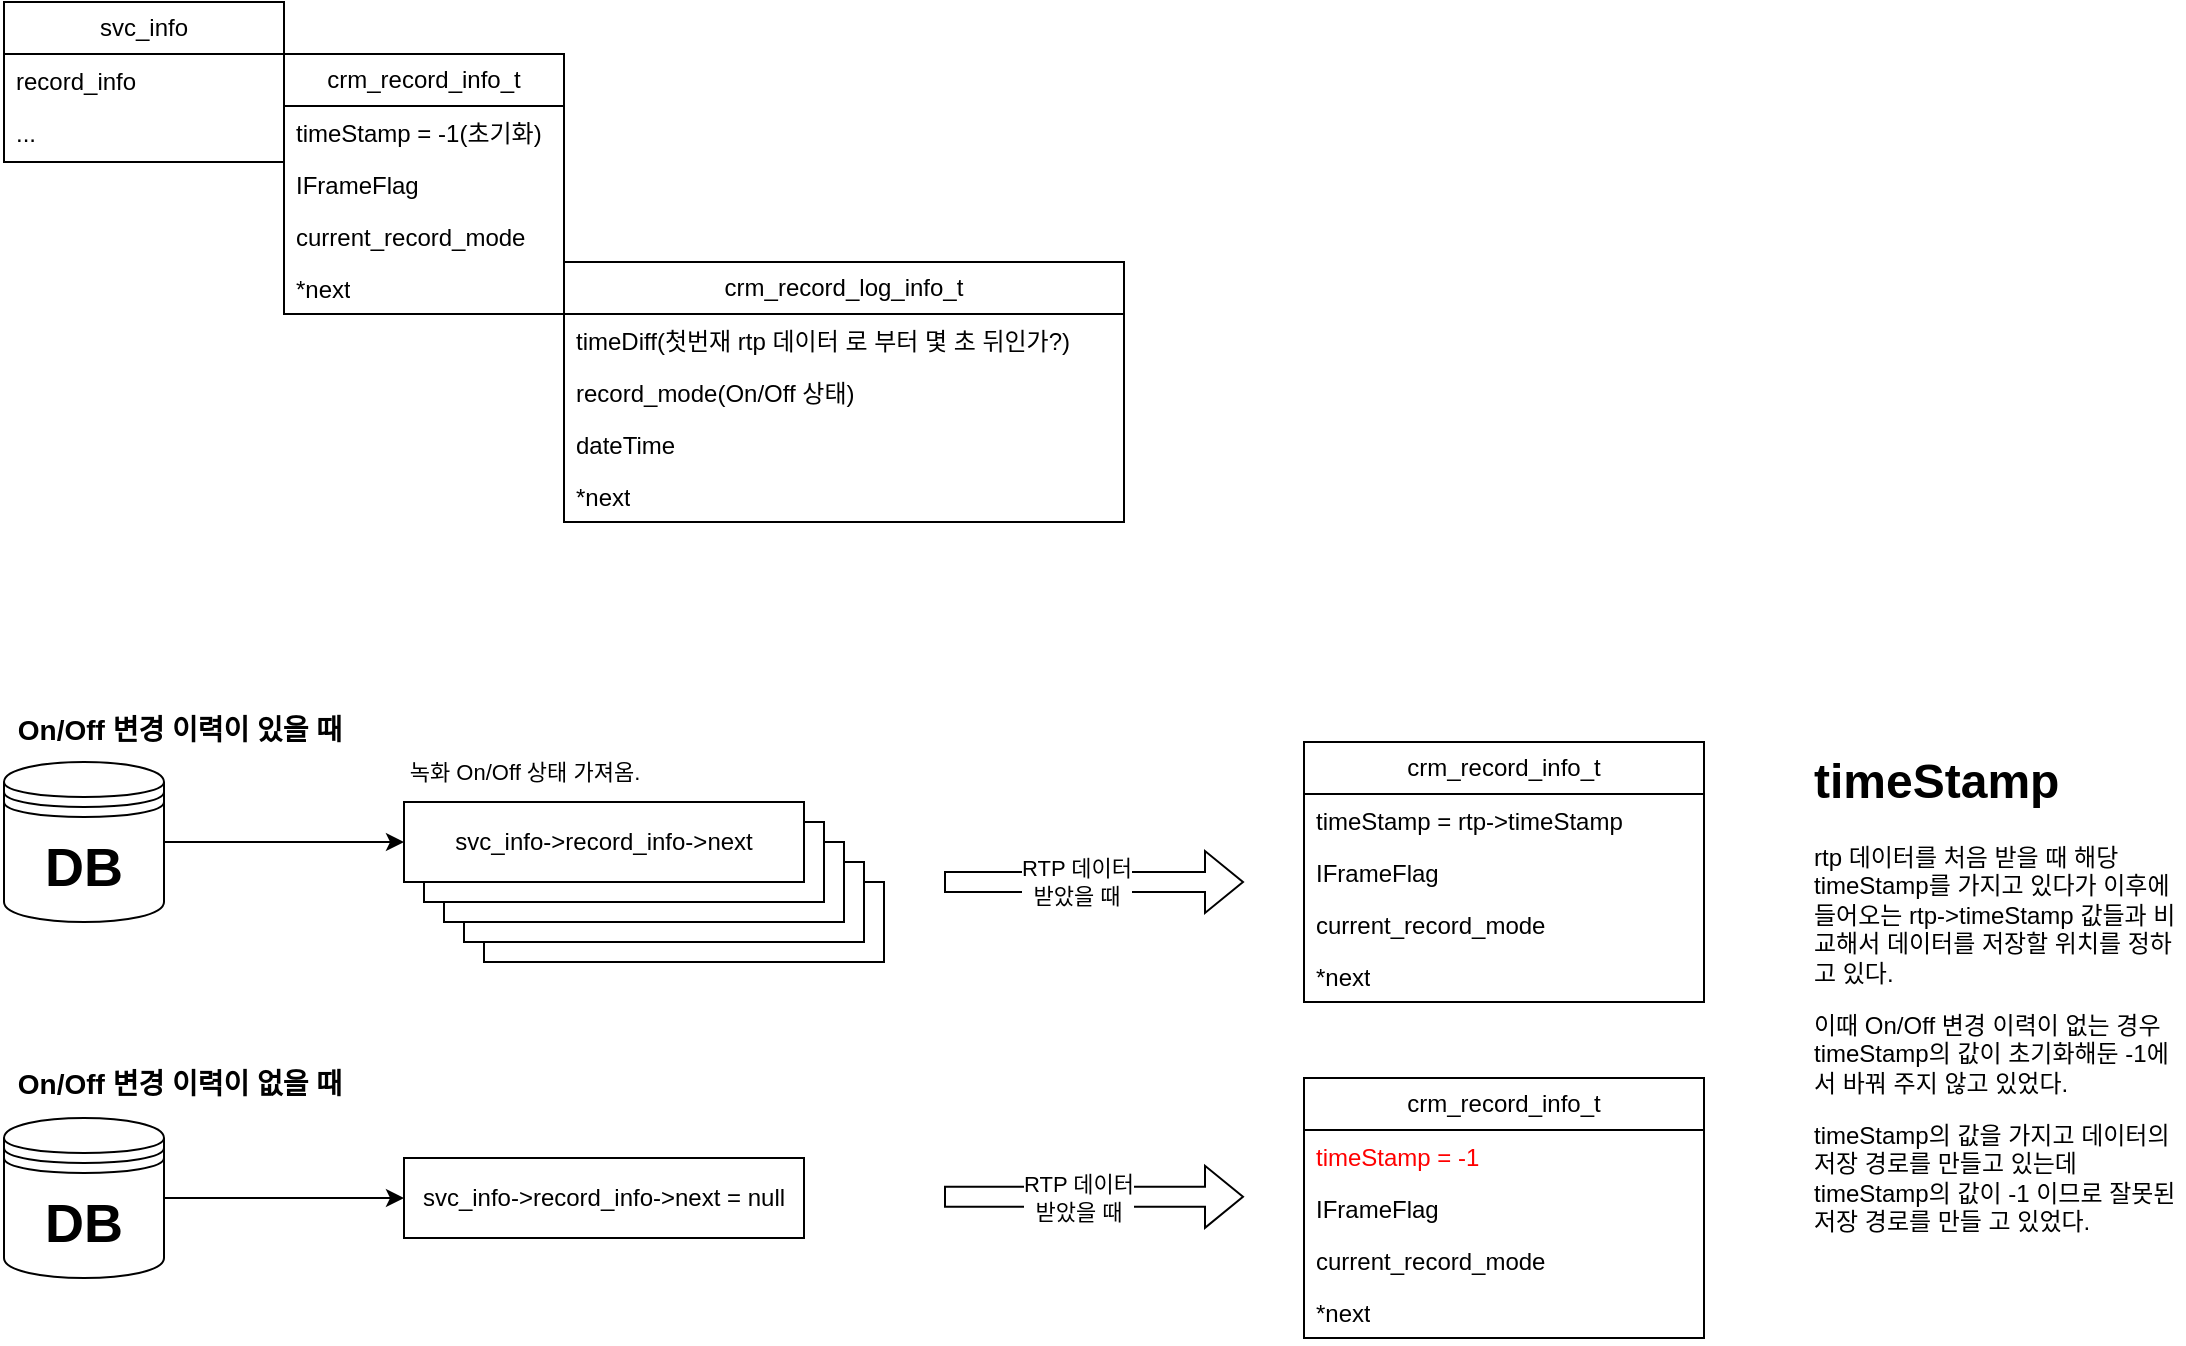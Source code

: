 <mxfile version="21.5.2" type="github">
  <diagram name="페이지-1" id="g0Sgt6GQTyfQukyjMtYc">
    <mxGraphModel dx="1500" dy="804" grid="0" gridSize="10" guides="1" tooltips="1" connect="1" arrows="1" fold="1" page="0" pageScale="1" pageWidth="827" pageHeight="1169" math="0" shadow="0">
      <root>
        <mxCell id="0" />
        <mxCell id="1" parent="0" />
        <mxCell id="zcpdw8l9qjruk5fF-nty-2" value="svc_info" style="swimlane;fontStyle=0;childLayout=stackLayout;horizontal=1;startSize=26;fillColor=none;horizontalStack=0;resizeParent=1;resizeParentMax=0;resizeLast=0;collapsible=1;marginBottom=0;whiteSpace=wrap;html=1;" vertex="1" parent="1">
          <mxGeometry x="40" y="40" width="140" height="80" as="geometry" />
        </mxCell>
        <mxCell id="zcpdw8l9qjruk5fF-nty-12" value="record_info" style="text;strokeColor=none;fillColor=none;align=left;verticalAlign=top;spacingLeft=4;spacingRight=4;overflow=hidden;rotatable=0;points=[[0,0.5],[1,0.5]];portConstraint=eastwest;whiteSpace=wrap;html=1;" vertex="1" parent="zcpdw8l9qjruk5fF-nty-2">
          <mxGeometry y="26" width="140" height="26" as="geometry" />
        </mxCell>
        <mxCell id="zcpdw8l9qjruk5fF-nty-4" value="..." style="text;strokeColor=none;fillColor=none;align=left;verticalAlign=top;spacingLeft=4;spacingRight=4;overflow=hidden;rotatable=0;points=[[0,0.5],[1,0.5]];portConstraint=eastwest;whiteSpace=wrap;html=1;" vertex="1" parent="zcpdw8l9qjruk5fF-nty-2">
          <mxGeometry y="52" width="140" height="28" as="geometry" />
        </mxCell>
        <mxCell id="zcpdw8l9qjruk5fF-nty-6" value="crm_record_info_t" style="swimlane;fontStyle=0;childLayout=stackLayout;horizontal=1;startSize=26;fillColor=none;horizontalStack=0;resizeParent=1;resizeParentMax=0;resizeLast=0;collapsible=1;marginBottom=0;whiteSpace=wrap;html=1;" vertex="1" parent="1">
          <mxGeometry x="180" y="66" width="140" height="130" as="geometry" />
        </mxCell>
        <mxCell id="zcpdw8l9qjruk5fF-nty-7" value="timeStamp = -1(초기화)" style="text;strokeColor=none;fillColor=none;align=left;verticalAlign=top;spacingLeft=4;spacingRight=4;overflow=hidden;rotatable=0;points=[[0,0.5],[1,0.5]];portConstraint=eastwest;whiteSpace=wrap;html=1;" vertex="1" parent="zcpdw8l9qjruk5fF-nty-6">
          <mxGeometry y="26" width="140" height="26" as="geometry" />
        </mxCell>
        <mxCell id="zcpdw8l9qjruk5fF-nty-8" value="IFrameFlag" style="text;strokeColor=none;fillColor=none;align=left;verticalAlign=top;spacingLeft=4;spacingRight=4;overflow=hidden;rotatable=0;points=[[0,0.5],[1,0.5]];portConstraint=eastwest;whiteSpace=wrap;html=1;" vertex="1" parent="zcpdw8l9qjruk5fF-nty-6">
          <mxGeometry y="52" width="140" height="26" as="geometry" />
        </mxCell>
        <mxCell id="zcpdw8l9qjruk5fF-nty-13" value="current_record_mode" style="text;strokeColor=none;fillColor=none;align=left;verticalAlign=top;spacingLeft=4;spacingRight=4;overflow=hidden;rotatable=0;points=[[0,0.5],[1,0.5]];portConstraint=eastwest;whiteSpace=wrap;html=1;" vertex="1" parent="zcpdw8l9qjruk5fF-nty-6">
          <mxGeometry y="78" width="140" height="26" as="geometry" />
        </mxCell>
        <mxCell id="zcpdw8l9qjruk5fF-nty-9" value="*next" style="text;strokeColor=none;fillColor=none;align=left;verticalAlign=top;spacingLeft=4;spacingRight=4;overflow=hidden;rotatable=0;points=[[0,0.5],[1,0.5]];portConstraint=eastwest;whiteSpace=wrap;html=1;" vertex="1" parent="zcpdw8l9qjruk5fF-nty-6">
          <mxGeometry y="104" width="140" height="26" as="geometry" />
        </mxCell>
        <mxCell id="zcpdw8l9qjruk5fF-nty-14" value="crm_record_log_info_t" style="swimlane;fontStyle=0;childLayout=stackLayout;horizontal=1;startSize=26;fillColor=none;horizontalStack=0;resizeParent=1;resizeParentMax=0;resizeLast=0;collapsible=1;marginBottom=0;whiteSpace=wrap;html=1;" vertex="1" parent="1">
          <mxGeometry x="320" y="170" width="280" height="130" as="geometry" />
        </mxCell>
        <mxCell id="zcpdw8l9qjruk5fF-nty-15" value="timeDiff(첫번재 rtp 데이터 로 부터 몇 초 뒤인가?)" style="text;strokeColor=none;fillColor=none;align=left;verticalAlign=top;spacingLeft=4;spacingRight=4;overflow=hidden;rotatable=0;points=[[0,0.5],[1,0.5]];portConstraint=eastwest;whiteSpace=wrap;html=1;" vertex="1" parent="zcpdw8l9qjruk5fF-nty-14">
          <mxGeometry y="26" width="280" height="26" as="geometry" />
        </mxCell>
        <mxCell id="zcpdw8l9qjruk5fF-nty-16" value="record_mode(On/Off 상태)" style="text;strokeColor=none;fillColor=none;align=left;verticalAlign=top;spacingLeft=4;spacingRight=4;overflow=hidden;rotatable=0;points=[[0,0.5],[1,0.5]];portConstraint=eastwest;whiteSpace=wrap;html=1;" vertex="1" parent="zcpdw8l9qjruk5fF-nty-14">
          <mxGeometry y="52" width="280" height="26" as="geometry" />
        </mxCell>
        <mxCell id="zcpdw8l9qjruk5fF-nty-17" value="dateTime" style="text;strokeColor=none;fillColor=none;align=left;verticalAlign=top;spacingLeft=4;spacingRight=4;overflow=hidden;rotatable=0;points=[[0,0.5],[1,0.5]];portConstraint=eastwest;whiteSpace=wrap;html=1;" vertex="1" parent="zcpdw8l9qjruk5fF-nty-14">
          <mxGeometry y="78" width="280" height="26" as="geometry" />
        </mxCell>
        <mxCell id="zcpdw8l9qjruk5fF-nty-18" value="*next" style="text;strokeColor=none;fillColor=none;align=left;verticalAlign=top;spacingLeft=4;spacingRight=4;overflow=hidden;rotatable=0;points=[[0,0.5],[1,0.5]];portConstraint=eastwest;whiteSpace=wrap;html=1;" vertex="1" parent="zcpdw8l9qjruk5fF-nty-14">
          <mxGeometry y="104" width="280" height="26" as="geometry" />
        </mxCell>
        <mxCell id="zcpdw8l9qjruk5fF-nty-20" value="&lt;b style=&quot;font-size: 27px;&quot;&gt;DB&lt;/b&gt;" style="shape=datastore;whiteSpace=wrap;html=1;" vertex="1" parent="1">
          <mxGeometry x="40" y="420" width="80" height="80" as="geometry" />
        </mxCell>
        <mxCell id="zcpdw8l9qjruk5fF-nty-21" value="" style="endArrow=classic;html=1;rounded=0;exitX=1;exitY=0.5;exitDx=0;exitDy=0;entryX=0;entryY=0.5;entryDx=0;entryDy=0;" edge="1" parent="1" source="zcpdw8l9qjruk5fF-nty-20" target="zcpdw8l9qjruk5fF-nty-23">
          <mxGeometry width="50" height="50" relative="1" as="geometry">
            <mxPoint x="390" y="310" as="sourcePoint" />
            <mxPoint x="240" y="440" as="targetPoint" />
            <Array as="points">
              <mxPoint x="200" y="460" />
            </Array>
          </mxGeometry>
        </mxCell>
        <mxCell id="zcpdw8l9qjruk5fF-nty-22" value="녹화 On/Off 상태 가져옴." style="edgeLabel;html=1;align=center;verticalAlign=middle;resizable=0;points=[];" vertex="1" connectable="0" parent="zcpdw8l9qjruk5fF-nty-21">
          <mxGeometry x="0.007" y="-2" relative="1" as="geometry">
            <mxPoint x="119" y="-37" as="offset" />
          </mxGeometry>
        </mxCell>
        <mxCell id="zcpdw8l9qjruk5fF-nty-27" value="svc_info-&amp;gt;record_info-&amp;gt;next" style="rounded=0;whiteSpace=wrap;html=1;" vertex="1" parent="1">
          <mxGeometry x="280" y="480" width="200" height="40" as="geometry" />
        </mxCell>
        <mxCell id="zcpdw8l9qjruk5fF-nty-26" value="svc_info-&amp;gt;record_info-&amp;gt;next" style="rounded=0;whiteSpace=wrap;html=1;" vertex="1" parent="1">
          <mxGeometry x="270" y="470" width="200" height="40" as="geometry" />
        </mxCell>
        <mxCell id="zcpdw8l9qjruk5fF-nty-25" value="svc_info-&amp;gt;record_info-&amp;gt;next" style="rounded=0;whiteSpace=wrap;html=1;" vertex="1" parent="1">
          <mxGeometry x="260" y="460" width="200" height="40" as="geometry" />
        </mxCell>
        <mxCell id="zcpdw8l9qjruk5fF-nty-24" value="svc_info-&amp;gt;record_info-&amp;gt;next" style="rounded=0;whiteSpace=wrap;html=1;" vertex="1" parent="1">
          <mxGeometry x="250" y="450" width="200" height="40" as="geometry" />
        </mxCell>
        <mxCell id="zcpdw8l9qjruk5fF-nty-23" value="svc_info-&amp;gt;record_info-&amp;gt;next" style="rounded=0;whiteSpace=wrap;html=1;" vertex="1" parent="1">
          <mxGeometry x="240" y="440" width="200" height="40" as="geometry" />
        </mxCell>
        <mxCell id="zcpdw8l9qjruk5fF-nty-28" value="&lt;b style=&quot;font-size: 27px;&quot;&gt;DB&lt;/b&gt;" style="shape=datastore;whiteSpace=wrap;html=1;" vertex="1" parent="1">
          <mxGeometry x="40" y="598" width="80" height="80" as="geometry" />
        </mxCell>
        <mxCell id="zcpdw8l9qjruk5fF-nty-30" value="" style="endArrow=classic;html=1;rounded=0;exitX=1;exitY=0.5;exitDx=0;exitDy=0;entryX=0;entryY=0.5;entryDx=0;entryDy=0;" edge="1" parent="1" source="zcpdw8l9qjruk5fF-nty-28" target="zcpdw8l9qjruk5fF-nty-31">
          <mxGeometry width="50" height="50" relative="1" as="geometry">
            <mxPoint x="390" y="588" as="sourcePoint" />
            <mxPoint x="240" y="638" as="targetPoint" />
          </mxGeometry>
        </mxCell>
        <mxCell id="zcpdw8l9qjruk5fF-nty-31" value="svc_info-&amp;gt;record_info-&amp;gt;next = null" style="rounded=0;whiteSpace=wrap;html=1;" vertex="1" parent="1">
          <mxGeometry x="240" y="618" width="200" height="40" as="geometry" />
        </mxCell>
        <mxCell id="zcpdw8l9qjruk5fF-nty-33" value="crm_record_info_t" style="swimlane;fontStyle=0;childLayout=stackLayout;horizontal=1;startSize=26;fillColor=none;horizontalStack=0;resizeParent=1;resizeParentMax=0;resizeLast=0;collapsible=1;marginBottom=0;whiteSpace=wrap;html=1;" vertex="1" parent="1">
          <mxGeometry x="690" y="578" width="200" height="130" as="geometry" />
        </mxCell>
        <mxCell id="zcpdw8l9qjruk5fF-nty-34" value="&lt;font color=&quot;#ff0000&quot;&gt;timeStamp = -1&lt;/font&gt;" style="text;strokeColor=none;fillColor=none;align=left;verticalAlign=top;spacingLeft=4;spacingRight=4;overflow=hidden;rotatable=0;points=[[0,0.5],[1,0.5]];portConstraint=eastwest;whiteSpace=wrap;html=1;" vertex="1" parent="zcpdw8l9qjruk5fF-nty-33">
          <mxGeometry y="26" width="200" height="26" as="geometry" />
        </mxCell>
        <mxCell id="zcpdw8l9qjruk5fF-nty-35" value="IFrameFlag" style="text;strokeColor=none;fillColor=none;align=left;verticalAlign=top;spacingLeft=4;spacingRight=4;overflow=hidden;rotatable=0;points=[[0,0.5],[1,0.5]];portConstraint=eastwest;whiteSpace=wrap;html=1;" vertex="1" parent="zcpdw8l9qjruk5fF-nty-33">
          <mxGeometry y="52" width="200" height="26" as="geometry" />
        </mxCell>
        <mxCell id="zcpdw8l9qjruk5fF-nty-36" value="current_record_mode" style="text;strokeColor=none;fillColor=none;align=left;verticalAlign=top;spacingLeft=4;spacingRight=4;overflow=hidden;rotatable=0;points=[[0,0.5],[1,0.5]];portConstraint=eastwest;whiteSpace=wrap;html=1;" vertex="1" parent="zcpdw8l9qjruk5fF-nty-33">
          <mxGeometry y="78" width="200" height="26" as="geometry" />
        </mxCell>
        <mxCell id="zcpdw8l9qjruk5fF-nty-37" value="*next" style="text;strokeColor=none;fillColor=none;align=left;verticalAlign=top;spacingLeft=4;spacingRight=4;overflow=hidden;rotatable=0;points=[[0,0.5],[1,0.5]];portConstraint=eastwest;whiteSpace=wrap;html=1;" vertex="1" parent="zcpdw8l9qjruk5fF-nty-33">
          <mxGeometry y="104" width="200" height="26" as="geometry" />
        </mxCell>
        <mxCell id="zcpdw8l9qjruk5fF-nty-38" value="" style="shape=flexArrow;endArrow=classic;html=1;rounded=0;" edge="1" parent="1">
          <mxGeometry width="50" height="50" relative="1" as="geometry">
            <mxPoint x="510" y="480" as="sourcePoint" />
            <mxPoint x="660" y="480" as="targetPoint" />
          </mxGeometry>
        </mxCell>
        <mxCell id="zcpdw8l9qjruk5fF-nty-40" value="RTP 데이터&lt;br&gt;받았을 때" style="edgeLabel;html=1;align=center;verticalAlign=middle;resizable=0;points=[];" vertex="1" connectable="0" parent="zcpdw8l9qjruk5fF-nty-38">
          <mxGeometry x="0.013" y="-2" relative="1" as="geometry">
            <mxPoint x="-10" y="-2" as="offset" />
          </mxGeometry>
        </mxCell>
        <mxCell id="zcpdw8l9qjruk5fF-nty-39" value="" style="shape=flexArrow;endArrow=classic;html=1;rounded=0;" edge="1" parent="1">
          <mxGeometry width="50" height="50" relative="1" as="geometry">
            <mxPoint x="510" y="637.41" as="sourcePoint" />
            <mxPoint x="660" y="637.41" as="targetPoint" />
          </mxGeometry>
        </mxCell>
        <mxCell id="zcpdw8l9qjruk5fF-nty-44" value="RTP 데이터&lt;br&gt;받았을 때" style="edgeLabel;html=1;align=center;verticalAlign=middle;resizable=0;points=[];" vertex="1" connectable="0" parent="zcpdw8l9qjruk5fF-nty-39">
          <mxGeometry x="-0.082" relative="1" as="geometry">
            <mxPoint x="-2" as="offset" />
          </mxGeometry>
        </mxCell>
        <mxCell id="zcpdw8l9qjruk5fF-nty-41" value="&lt;b&gt;&lt;font style=&quot;font-size: 14px;&quot;&gt;On/Off 변경 이력이 있을 때&lt;/font&gt;&lt;/b&gt;" style="text;html=1;strokeColor=none;fillColor=none;align=center;verticalAlign=middle;whiteSpace=wrap;rounded=0;" vertex="1" parent="1">
          <mxGeometry x="38" y="389" width="180" height="30" as="geometry" />
        </mxCell>
        <mxCell id="zcpdw8l9qjruk5fF-nty-42" value="&lt;b&gt;&lt;font style=&quot;font-size: 14px;&quot;&gt;On/Off 변경 이력이 없을 때&lt;/font&gt;&lt;/b&gt;" style="text;html=1;strokeColor=none;fillColor=none;align=center;verticalAlign=middle;whiteSpace=wrap;rounded=0;" vertex="1" parent="1">
          <mxGeometry x="38" y="566" width="180" height="30" as="geometry" />
        </mxCell>
        <mxCell id="zcpdw8l9qjruk5fF-nty-45" value="crm_record_info_t" style="swimlane;fontStyle=0;childLayout=stackLayout;horizontal=1;startSize=26;fillColor=none;horizontalStack=0;resizeParent=1;resizeParentMax=0;resizeLast=0;collapsible=1;marginBottom=0;whiteSpace=wrap;html=1;" vertex="1" parent="1">
          <mxGeometry x="690" y="410" width="200" height="130" as="geometry" />
        </mxCell>
        <mxCell id="zcpdw8l9qjruk5fF-nty-46" value="timeStamp = rtp-&amp;gt;timeStamp" style="text;strokeColor=none;fillColor=none;align=left;verticalAlign=top;spacingLeft=4;spacingRight=4;overflow=hidden;rotatable=0;points=[[0,0.5],[1,0.5]];portConstraint=eastwest;whiteSpace=wrap;html=1;" vertex="1" parent="zcpdw8l9qjruk5fF-nty-45">
          <mxGeometry y="26" width="200" height="26" as="geometry" />
        </mxCell>
        <mxCell id="zcpdw8l9qjruk5fF-nty-47" value="IFrameFlag" style="text;strokeColor=none;fillColor=none;align=left;verticalAlign=top;spacingLeft=4;spacingRight=4;overflow=hidden;rotatable=0;points=[[0,0.5],[1,0.5]];portConstraint=eastwest;whiteSpace=wrap;html=1;" vertex="1" parent="zcpdw8l9qjruk5fF-nty-45">
          <mxGeometry y="52" width="200" height="26" as="geometry" />
        </mxCell>
        <mxCell id="zcpdw8l9qjruk5fF-nty-48" value="current_record_mode" style="text;strokeColor=none;fillColor=none;align=left;verticalAlign=top;spacingLeft=4;spacingRight=4;overflow=hidden;rotatable=0;points=[[0,0.5],[1,0.5]];portConstraint=eastwest;whiteSpace=wrap;html=1;" vertex="1" parent="zcpdw8l9qjruk5fF-nty-45">
          <mxGeometry y="78" width="200" height="26" as="geometry" />
        </mxCell>
        <mxCell id="zcpdw8l9qjruk5fF-nty-49" value="*next" style="text;strokeColor=none;fillColor=none;align=left;verticalAlign=top;spacingLeft=4;spacingRight=4;overflow=hidden;rotatable=0;points=[[0,0.5],[1,0.5]];portConstraint=eastwest;whiteSpace=wrap;html=1;" vertex="1" parent="zcpdw8l9qjruk5fF-nty-45">
          <mxGeometry y="104" width="200" height="26" as="geometry" />
        </mxCell>
        <mxCell id="zcpdw8l9qjruk5fF-nty-50" value="&lt;h1&gt;timeStamp&lt;/h1&gt;&lt;p&gt;rtp 데이터를 처음 받을 때 해당 timeStamp를 가지고 있다가 이후에 들어오는 rtp-&amp;gt;timeStamp 값들과 비교해서 데이터를 저장할 위치를 정하고 있다.&lt;/p&gt;&lt;p&gt;이때 On/Off 변경 이력이 없는 경우 timeStamp의 값이 초기화해둔 -1에서 바꿔 주지 않고 있었다.&lt;/p&gt;&lt;p&gt;timeStamp의 값을 가지고 데이터의 저장 경로를 만들고 있는데 timeStamp의 값이 -1 이므로 잘못된 저장 경로를 만들 고 있었다.&lt;/p&gt;" style="text;html=1;strokeColor=none;fillColor=none;spacing=5;spacingTop=-20;whiteSpace=wrap;overflow=hidden;rounded=0;" vertex="1" parent="1">
          <mxGeometry x="940" y="410" width="190" height="300" as="geometry" />
        </mxCell>
      </root>
    </mxGraphModel>
  </diagram>
</mxfile>
